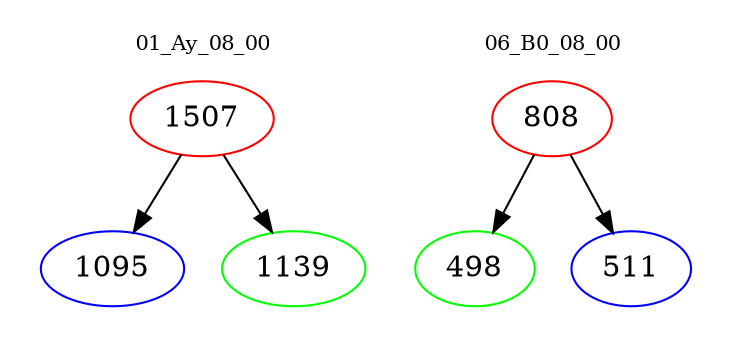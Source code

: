 digraph{
subgraph cluster_0 {
color = white
label = "01_Ay_08_00";
fontsize=10;
T0_1507 [label="1507", color="red"]
T0_1507 -> T0_1095 [color="black"]
T0_1095 [label="1095", color="blue"]
T0_1507 -> T0_1139 [color="black"]
T0_1139 [label="1139", color="green"]
}
subgraph cluster_1 {
color = white
label = "06_B0_08_00";
fontsize=10;
T1_808 [label="808", color="red"]
T1_808 -> T1_498 [color="black"]
T1_498 [label="498", color="green"]
T1_808 -> T1_511 [color="black"]
T1_511 [label="511", color="blue"]
}
}
